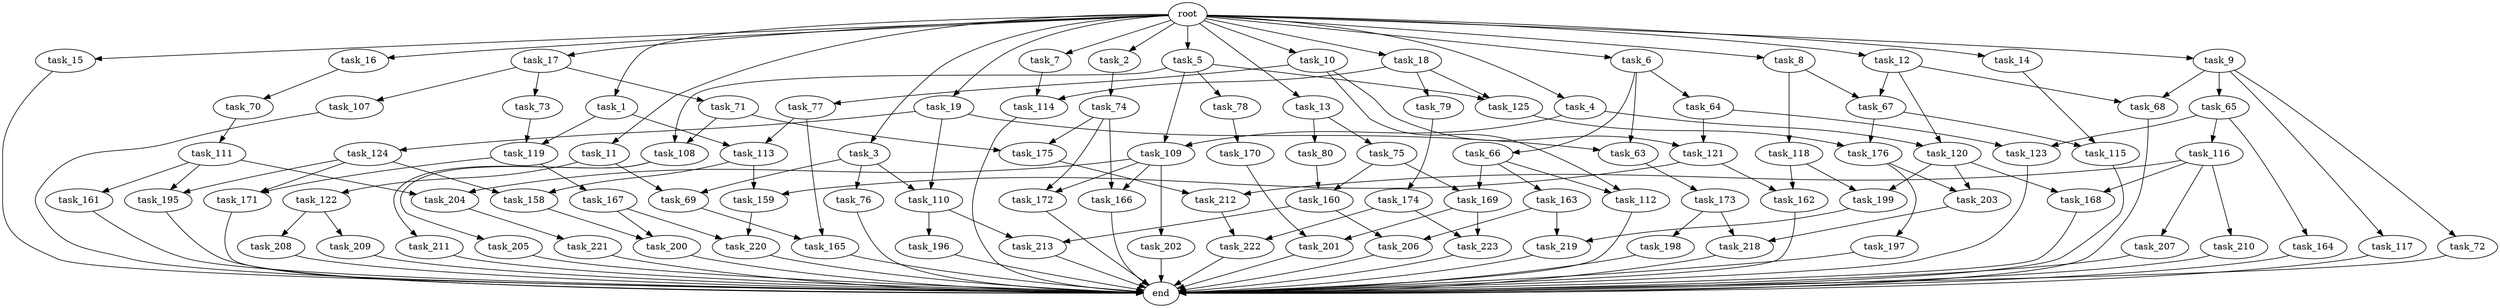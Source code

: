 digraph G {
  task_19 [size="10.240000"];
  task_108 [size="9105330667.520000"];
  task_109 [size="15547781611.520000"];
  task_207 [size="2147483648.000000"];
  task_15 [size="10.240000"];
  task_64 [size="8589934592.000000"];
  task_18 [size="10.240000"];
  task_195 [size="2147483648.000000"];
  task_79 [size="4209067950.080000"];
  task_209 [size="2147483648.000000"];
  task_210 [size="2147483648.000000"];
  task_16 [size="10.240000"];
  task_110 [size="15547781611.520000"];
  task_68 [size="7301444403.200000"];
  task_162 [size="6356551598.080000"];
  task_223 [size="4466765987.840000"];
  task_74 [size="8589934592.000000"];
  task_158 [size="1717986918.400000"];
  task_1 [size="10.240000"];
  task_114 [size="4552665333.760000"];
  task_72 [size="6957847019.520000"];
  task_11 [size="10.240000"];
  task_171 [size="3521873182.720000"];
  task_107 [size="1374389534.720000"];
  task_2 [size="10.240000"];
  task_10 [size="10.240000"];
  task_66 [size="8589934592.000000"];
  task_123 [size="5841155522.560000"];
  task_211 [size="343597383.680000"];
  task_166 [size="8933531975.680000"];
  task_122 [size="343597383.680000"];
  task_17 [size="10.240000"];
  task_174 [size="2147483648.000000"];
  task_199 [size="8418135900.160000"];
  task_221 [size="6957847019.520000"];
  task_67 [size="5841155522.560000"];
  task_197 [size="1374389534.720000"];
  task_203 [size="5583457484.800000"];
  task_172 [size="8933531975.680000"];
  task_13 [size="10.240000"];
  task_77 [size="773094113.280000"];
  task_222 [size="6184752906.240000"];
  task_167 [size="2147483648.000000"];
  task_70 [size="4209067950.080000"];
  task_80 [size="8589934592.000000"];
  end [size="0.000000"];
  task_170 [size="4209067950.080000"];
  task_9 [size="10.240000"];
  task_78 [size="6957847019.520000"];
  task_165 [size="11166914969.600000"];
  task_159 [size="2491081031.680000"];
  task_163 [size="6957847019.520000"];
  task_160 [size="14087492730.880001"];
  task_69 [size="8933531975.680000"];
  task_202 [size="343597383.680000"];
  task_118 [size="5497558138.880000"];
  task_196 [size="5497558138.880000"];
  task_201 [size="4466765987.840000"];
  task_65 [size="6957847019.520000"];
  task_212 [size="2491081031.680000"];
  task_198 [size="1374389534.720000"];
  task_168 [size="6356551598.080000"];
  task_206 [size="9964324126.719999"];
  task_12 [size="10.240000"];
  task_121 [size="1116691496.960000"];
  task_219 [size="5583457484.800000"];
  task_3 [size="10.240000"];
  task_205 [size="343597383.680000"];
  task_169 [size="12455405158.400000"];
  task_5 [size="10.240000"];
  task_220 [size="7301444403.200000"];
  task_76 [size="8589934592.000000"];
  task_115 [size="6871947673.600000"];
  task_8 [size="10.240000"];
  task_161 [size="773094113.280000"];
  task_73 [size="1374389534.720000"];
  task_14 [size="10.240000"];
  task_116 [size="5497558138.880000"];
  task_4 [size="10.240000"];
  task_119 [size="10050223472.639999"];
  task_164 [size="5497558138.880000"];
  task_218 [size="2748779069.440000"];
  task_213 [size="14087492730.880001"];
  task_113 [size="13915694039.040001"];
  task_175 [size="10737418240.000000"];
  task_112 [size="7730941132.800000"];
  root [size="0.000000"];
  task_120 [size="8933531975.680000"];
  task_125 [size="11166914969.600000"];
  task_6 [size="10.240000"];
  task_176 [size="10995116277.760000"];
  task_208 [size="2147483648.000000"];
  task_124 [size="6957847019.520000"];
  task_117 [size="6957847019.520000"];
  task_173 [size="773094113.280000"];
  task_200 [size="5583457484.800000"];
  task_111 [size="3092376453.120000"];
  task_204 [size="1116691496.960000"];
  task_63 [size="15547781611.520000"];
  task_7 [size="10.240000"];
  task_71 [size="1374389534.720000"];
  task_75 [size="8589934592.000000"];

  task_19 -> task_63 [size="679477248.000000"];
  task_19 -> task_110 [size="679477248.000000"];
  task_19 -> task_124 [size="679477248.000000"];
  task_108 -> task_211 [size="33554432.000000"];
  task_108 -> task_205 [size="33554432.000000"];
  task_109 -> task_202 [size="33554432.000000"];
  task_109 -> task_166 [size="33554432.000000"];
  task_109 -> task_172 [size="33554432.000000"];
  task_109 -> task_204 [size="33554432.000000"];
  task_207 -> end [size="1.000000"];
  task_15 -> end [size="1.000000"];
  task_64 -> task_121 [size="33554432.000000"];
  task_64 -> task_123 [size="33554432.000000"];
  task_18 -> task_79 [size="411041792.000000"];
  task_18 -> task_125 [size="411041792.000000"];
  task_18 -> task_114 [size="411041792.000000"];
  task_195 -> end [size="1.000000"];
  task_79 -> task_174 [size="209715200.000000"];
  task_209 -> end [size="1.000000"];
  task_210 -> end [size="1.000000"];
  task_16 -> task_70 [size="411041792.000000"];
  task_110 -> task_213 [size="536870912.000000"];
  task_110 -> task_196 [size="536870912.000000"];
  task_68 -> end [size="1.000000"];
  task_162 -> end [size="1.000000"];
  task_223 -> end [size="1.000000"];
  task_74 -> task_166 [size="838860800.000000"];
  task_74 -> task_175 [size="838860800.000000"];
  task_74 -> task_172 [size="838860800.000000"];
  task_158 -> task_200 [size="134217728.000000"];
  task_1 -> task_113 [size="679477248.000000"];
  task_1 -> task_119 [size="679477248.000000"];
  task_114 -> end [size="1.000000"];
  task_72 -> end [size="1.000000"];
  task_11 -> task_69 [size="33554432.000000"];
  task_11 -> task_122 [size="33554432.000000"];
  task_171 -> end [size="1.000000"];
  task_107 -> end [size="1.000000"];
  task_2 -> task_74 [size="838860800.000000"];
  task_10 -> task_121 [size="75497472.000000"];
  task_10 -> task_77 [size="75497472.000000"];
  task_10 -> task_112 [size="75497472.000000"];
  task_66 -> task_163 [size="679477248.000000"];
  task_66 -> task_169 [size="679477248.000000"];
  task_66 -> task_112 [size="679477248.000000"];
  task_123 -> end [size="1.000000"];
  task_211 -> end [size="1.000000"];
  task_166 -> end [size="1.000000"];
  task_122 -> task_208 [size="209715200.000000"];
  task_122 -> task_209 [size="209715200.000000"];
  task_17 -> task_73 [size="134217728.000000"];
  task_17 -> task_71 [size="134217728.000000"];
  task_17 -> task_107 [size="134217728.000000"];
  task_174 -> task_223 [size="301989888.000000"];
  task_174 -> task_222 [size="301989888.000000"];
  task_199 -> task_219 [size="411041792.000000"];
  task_221 -> end [size="1.000000"];
  task_67 -> task_176 [size="536870912.000000"];
  task_67 -> task_115 [size="536870912.000000"];
  task_197 -> end [size="1.000000"];
  task_203 -> task_218 [size="134217728.000000"];
  task_172 -> end [size="1.000000"];
  task_13 -> task_80 [size="838860800.000000"];
  task_13 -> task_75 [size="838860800.000000"];
  task_77 -> task_113 [size="679477248.000000"];
  task_77 -> task_165 [size="679477248.000000"];
  task_222 -> end [size="1.000000"];
  task_167 -> task_200 [size="411041792.000000"];
  task_167 -> task_220 [size="411041792.000000"];
  task_70 -> task_111 [size="301989888.000000"];
  task_80 -> task_160 [size="838860800.000000"];
  task_170 -> task_201 [size="301989888.000000"];
  task_9 -> task_72 [size="679477248.000000"];
  task_9 -> task_68 [size="679477248.000000"];
  task_9 -> task_65 [size="679477248.000000"];
  task_9 -> task_117 [size="679477248.000000"];
  task_78 -> task_170 [size="411041792.000000"];
  task_165 -> end [size="1.000000"];
  task_159 -> task_220 [size="301989888.000000"];
  task_163 -> task_206 [size="134217728.000000"];
  task_163 -> task_219 [size="134217728.000000"];
  task_160 -> task_213 [size="838860800.000000"];
  task_160 -> task_206 [size="838860800.000000"];
  task_69 -> task_165 [size="411041792.000000"];
  task_202 -> end [size="1.000000"];
  task_118 -> task_162 [size="411041792.000000"];
  task_118 -> task_199 [size="411041792.000000"];
  task_196 -> end [size="1.000000"];
  task_201 -> end [size="1.000000"];
  task_65 -> task_116 [size="536870912.000000"];
  task_65 -> task_164 [size="536870912.000000"];
  task_65 -> task_123 [size="536870912.000000"];
  task_212 -> task_222 [size="301989888.000000"];
  task_198 -> end [size="1.000000"];
  task_168 -> end [size="1.000000"];
  task_206 -> end [size="1.000000"];
  task_12 -> task_120 [size="33554432.000000"];
  task_12 -> task_67 [size="33554432.000000"];
  task_12 -> task_68 [size="33554432.000000"];
  task_121 -> task_162 [size="209715200.000000"];
  task_121 -> task_159 [size="209715200.000000"];
  task_219 -> end [size="1.000000"];
  task_3 -> task_69 [size="838860800.000000"];
  task_3 -> task_76 [size="838860800.000000"];
  task_3 -> task_110 [size="838860800.000000"];
  task_205 -> end [size="1.000000"];
  task_169 -> task_223 [size="134217728.000000"];
  task_169 -> task_201 [size="134217728.000000"];
  task_5 -> task_108 [size="679477248.000000"];
  task_5 -> task_78 [size="679477248.000000"];
  task_5 -> task_125 [size="679477248.000000"];
  task_5 -> task_109 [size="679477248.000000"];
  task_220 -> end [size="1.000000"];
  task_76 -> end [size="1.000000"];
  task_115 -> end [size="1.000000"];
  task_8 -> task_118 [size="536870912.000000"];
  task_8 -> task_67 [size="536870912.000000"];
  task_161 -> end [size="1.000000"];
  task_73 -> task_119 [size="301989888.000000"];
  task_14 -> task_115 [size="134217728.000000"];
  task_116 -> task_207 [size="209715200.000000"];
  task_116 -> task_212 [size="209715200.000000"];
  task_116 -> task_168 [size="209715200.000000"];
  task_116 -> task_210 [size="209715200.000000"];
  task_4 -> task_120 [size="838860800.000000"];
  task_4 -> task_109 [size="838860800.000000"];
  task_119 -> task_171 [size="209715200.000000"];
  task_119 -> task_167 [size="209715200.000000"];
  task_164 -> end [size="1.000000"];
  task_218 -> end [size="1.000000"];
  task_213 -> end [size="1.000000"];
  task_113 -> task_159 [size="33554432.000000"];
  task_113 -> task_158 [size="33554432.000000"];
  task_175 -> task_212 [size="33554432.000000"];
  task_112 -> end [size="1.000000"];
  root -> task_8 [size="1.000000"];
  root -> task_19 [size="1.000000"];
  root -> task_16 [size="1.000000"];
  root -> task_14 [size="1.000000"];
  root -> task_6 [size="1.000000"];
  root -> task_4 [size="1.000000"];
  root -> task_5 [size="1.000000"];
  root -> task_1 [size="1.000000"];
  root -> task_10 [size="1.000000"];
  root -> task_13 [size="1.000000"];
  root -> task_15 [size="1.000000"];
  root -> task_9 [size="1.000000"];
  root -> task_3 [size="1.000000"];
  root -> task_12 [size="1.000000"];
  root -> task_11 [size="1.000000"];
  root -> task_2 [size="1.000000"];
  root -> task_18 [size="1.000000"];
  root -> task_7 [size="1.000000"];
  root -> task_17 [size="1.000000"];
  task_120 -> task_199 [size="411041792.000000"];
  task_120 -> task_168 [size="411041792.000000"];
  task_120 -> task_203 [size="411041792.000000"];
  task_125 -> task_176 [size="536870912.000000"];
  task_6 -> task_63 [size="838860800.000000"];
  task_6 -> task_66 [size="838860800.000000"];
  task_6 -> task_64 [size="838860800.000000"];
  task_176 -> task_197 [size="134217728.000000"];
  task_176 -> task_203 [size="134217728.000000"];
  task_208 -> end [size="1.000000"];
  task_124 -> task_171 [size="134217728.000000"];
  task_124 -> task_158 [size="134217728.000000"];
  task_124 -> task_195 [size="134217728.000000"];
  task_117 -> end [size="1.000000"];
  task_173 -> task_218 [size="134217728.000000"];
  task_173 -> task_198 [size="134217728.000000"];
  task_200 -> end [size="1.000000"];
  task_111 -> task_161 [size="75497472.000000"];
  task_111 -> task_204 [size="75497472.000000"];
  task_111 -> task_195 [size="75497472.000000"];
  task_204 -> task_221 [size="679477248.000000"];
  task_63 -> task_173 [size="75497472.000000"];
  task_7 -> task_114 [size="33554432.000000"];
  task_71 -> task_108 [size="209715200.000000"];
  task_71 -> task_175 [size="209715200.000000"];
  task_75 -> task_160 [size="536870912.000000"];
  task_75 -> task_169 [size="536870912.000000"];
}
